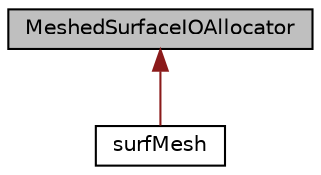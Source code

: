 digraph "MeshedSurfaceIOAllocator"
{
  bgcolor="transparent";
  edge [fontname="Helvetica",fontsize="10",labelfontname="Helvetica",labelfontsize="10"];
  node [fontname="Helvetica",fontsize="10",shape=record];
  Node0 [label="MeshedSurfaceIOAllocator",height=0.2,width=0.4,color="black", fillcolor="grey75", style="filled", fontcolor="black"];
  Node0 -> Node1 [dir="back",color="firebrick4",fontsize="10",style="solid",fontname="Helvetica"];
  Node1 [label="surfMesh",height=0.2,width=0.4,color="black",URL="$a30961.html",tooltip="A surface mesh consisting of general polygon faces. "];
}
